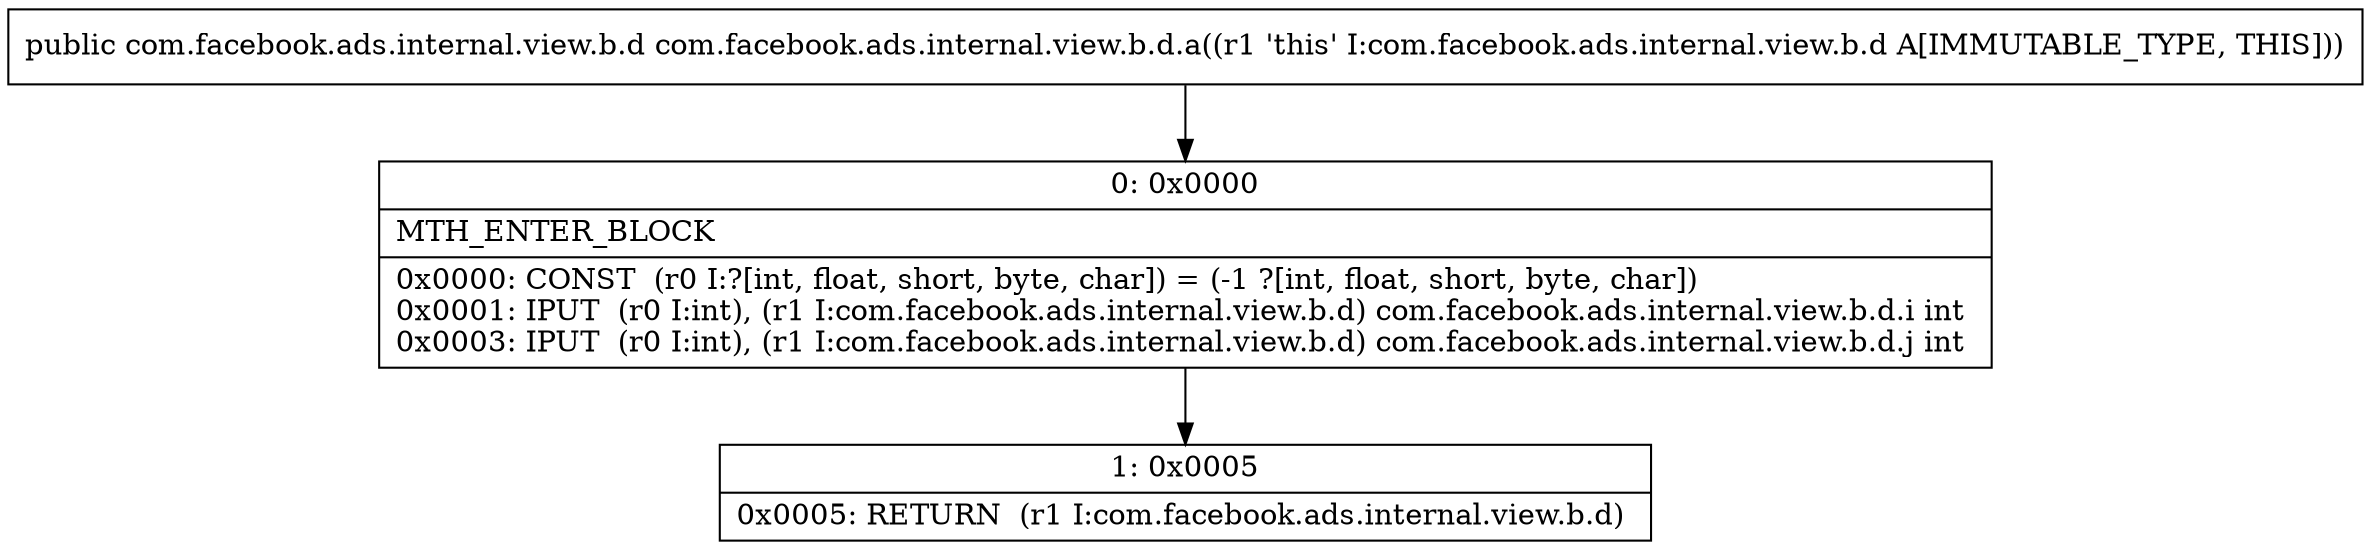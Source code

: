 digraph "CFG forcom.facebook.ads.internal.view.b.d.a()Lcom\/facebook\/ads\/internal\/view\/b\/d;" {
Node_0 [shape=record,label="{0\:\ 0x0000|MTH_ENTER_BLOCK\l|0x0000: CONST  (r0 I:?[int, float, short, byte, char]) = (\-1 ?[int, float, short, byte, char]) \l0x0001: IPUT  (r0 I:int), (r1 I:com.facebook.ads.internal.view.b.d) com.facebook.ads.internal.view.b.d.i int \l0x0003: IPUT  (r0 I:int), (r1 I:com.facebook.ads.internal.view.b.d) com.facebook.ads.internal.view.b.d.j int \l}"];
Node_1 [shape=record,label="{1\:\ 0x0005|0x0005: RETURN  (r1 I:com.facebook.ads.internal.view.b.d) \l}"];
MethodNode[shape=record,label="{public com.facebook.ads.internal.view.b.d com.facebook.ads.internal.view.b.d.a((r1 'this' I:com.facebook.ads.internal.view.b.d A[IMMUTABLE_TYPE, THIS])) }"];
MethodNode -> Node_0;
Node_0 -> Node_1;
}

